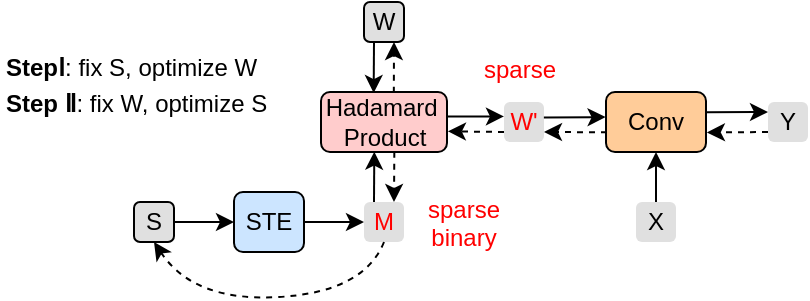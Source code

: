 <mxfile version="22.1.11" type="github">
  <diagram name="第 1 页" id="FdrmFEtH9qm_V42ZxL6O">
    <mxGraphModel dx="682" dy="424" grid="1" gridSize="10" guides="1" tooltips="1" connect="1" arrows="1" fold="1" page="1" pageScale="1" pageWidth="827" pageHeight="1169" math="0" shadow="0">
      <root>
        <mxCell id="0" />
        <mxCell id="1" parent="0" />
        <mxCell id="S3QeHbJbjC5ekCXG173Q-1" value="Conv" style="rounded=1;whiteSpace=wrap;html=1;fillColor=#ffcc99;strokeColor=#000000;" vertex="1" parent="1">
          <mxGeometry x="416" y="285" width="50" height="30" as="geometry" />
        </mxCell>
        <mxCell id="S3QeHbJbjC5ekCXG173Q-7" value="W" style="rounded=1;whiteSpace=wrap;html=1;fillColor=#E0E0E0;strokeColor=#000000;" vertex="1" parent="1">
          <mxGeometry x="295" y="240" width="20" height="20" as="geometry" />
        </mxCell>
        <mxCell id="S3QeHbJbjC5ekCXG173Q-8" value="M" style="rounded=1;whiteSpace=wrap;html=1;fillColor=#E0E0E0;gradientColor=none;strokeColor=none;gradientDirection=radial;fontColor=#FF0000;" vertex="1" parent="1">
          <mxGeometry x="295" y="340" width="20" height="20" as="geometry" />
        </mxCell>
        <mxCell id="S3QeHbJbjC5ekCXG173Q-9" value="W&#39;" style="rounded=1;whiteSpace=wrap;html=1;fillColor=#E0E0E0;strokeColor=none;fontColor=#FF0000;" vertex="1" parent="1">
          <mxGeometry x="365" y="290" width="20" height="20" as="geometry" />
        </mxCell>
        <mxCell id="S3QeHbJbjC5ekCXG173Q-16" value="" style="curved=1;endArrow=classic;html=1;rounded=0;dashed=1;exitX=0.5;exitY=1;exitDx=0;exitDy=0;entryX=0.5;entryY=1;entryDx=0;entryDy=0;" edge="1" parent="1" source="S3QeHbJbjC5ekCXG173Q-8" target="S3QeHbJbjC5ekCXG173Q-30">
          <mxGeometry width="50" height="50" relative="1" as="geometry">
            <mxPoint x="302.5" y="370" as="sourcePoint" />
            <mxPoint x="192.5" y="370" as="targetPoint" />
            <Array as="points">
              <mxPoint x="295" y="385" />
              <mxPoint x="210" y="390" />
            </Array>
          </mxGeometry>
        </mxCell>
        <mxCell id="S3QeHbJbjC5ekCXG173Q-17" value="Y" style="rounded=1;whiteSpace=wrap;html=1;fillColor=#E0E0E0;strokeColor=none;" vertex="1" parent="1">
          <mxGeometry x="497" y="290" width="20" height="20" as="geometry" />
        </mxCell>
        <mxCell id="S3QeHbJbjC5ekCXG173Q-19" value="" style="endArrow=classic;html=1;rounded=0;dashed=1;exitX=0;exitY=0.75;exitDx=0;exitDy=0;entryX=1.009;entryY=0.674;entryDx=0;entryDy=0;entryPerimeter=0;" edge="1" parent="1" source="S3QeHbJbjC5ekCXG173Q-17" target="S3QeHbJbjC5ekCXG173Q-1">
          <mxGeometry width="50" height="50" relative="1" as="geometry">
            <mxPoint x="474" y="270" as="sourcePoint" />
            <mxPoint x="388" y="270" as="targetPoint" />
          </mxGeometry>
        </mxCell>
        <mxCell id="S3QeHbJbjC5ekCXG173Q-22" value="Hadamard&amp;nbsp; Product" style="rounded=1;whiteSpace=wrap;html=1;fillColor=#ffcccc;strokeColor=#000000;" vertex="1" parent="1">
          <mxGeometry x="273.5" y="285" width="63" height="30" as="geometry" />
        </mxCell>
        <mxCell id="S3QeHbJbjC5ekCXG173Q-28" style="edgeStyle=orthogonalEdgeStyle;rounded=0;orthogonalLoop=1;jettySize=auto;html=1;" edge="1" parent="1" source="S3QeHbJbjC5ekCXG173Q-27" target="S3QeHbJbjC5ekCXG173Q-1">
          <mxGeometry relative="1" as="geometry" />
        </mxCell>
        <mxCell id="S3QeHbJbjC5ekCXG173Q-27" value="X" style="rounded=1;whiteSpace=wrap;html=1;fillColor=#E0E0E0;strokeColor=none;" vertex="1" parent="1">
          <mxGeometry x="431" y="340" width="20" height="20" as="geometry" />
        </mxCell>
        <mxCell id="S3QeHbJbjC5ekCXG173Q-33" style="edgeStyle=orthogonalEdgeStyle;rounded=0;orthogonalLoop=1;jettySize=auto;html=1;entryX=0;entryY=0.5;entryDx=0;entryDy=0;" edge="1" parent="1" source="S3QeHbJbjC5ekCXG173Q-29" target="S3QeHbJbjC5ekCXG173Q-8">
          <mxGeometry relative="1" as="geometry" />
        </mxCell>
        <mxCell id="S3QeHbJbjC5ekCXG173Q-29" value="STE" style="rounded=1;whiteSpace=wrap;html=1;fillColor=#cce5ff;strokeColor=#000000;" vertex="1" parent="1">
          <mxGeometry x="230" y="335" width="35" height="30" as="geometry" />
        </mxCell>
        <mxCell id="S3QeHbJbjC5ekCXG173Q-34" style="edgeStyle=orthogonalEdgeStyle;rounded=0;orthogonalLoop=1;jettySize=auto;html=1;entryX=0;entryY=0.5;entryDx=0;entryDy=0;" edge="1" parent="1" source="S3QeHbJbjC5ekCXG173Q-30" target="S3QeHbJbjC5ekCXG173Q-29">
          <mxGeometry relative="1" as="geometry" />
        </mxCell>
        <mxCell id="S3QeHbJbjC5ekCXG173Q-30" value="S" style="rounded=1;whiteSpace=wrap;html=1;fillColor=#E0E0E0;strokeColor=#000000;" vertex="1" parent="1">
          <mxGeometry x="180" y="340" width="20" height="20" as="geometry" />
        </mxCell>
        <mxCell id="S3QeHbJbjC5ekCXG173Q-35" value="" style="endArrow=classic;html=1;rounded=0;exitX=0.25;exitY=1;exitDx=0;exitDy=0;entryX=0.418;entryY=0.017;entryDx=0;entryDy=0;entryPerimeter=0;" edge="1" parent="1" source="S3QeHbJbjC5ekCXG173Q-7" target="S3QeHbJbjC5ekCXG173Q-22">
          <mxGeometry width="50" height="50" relative="1" as="geometry">
            <mxPoint x="240" y="320" as="sourcePoint" />
            <mxPoint x="290" y="270" as="targetPoint" />
          </mxGeometry>
        </mxCell>
        <mxCell id="S3QeHbJbjC5ekCXG173Q-37" value="" style="endArrow=classic;html=1;rounded=0;dashed=1;exitX=0.578;exitY=0.011;exitDx=0;exitDy=0;exitPerimeter=0;entryX=0.75;entryY=1;entryDx=0;entryDy=0;" edge="1" parent="1" source="S3QeHbJbjC5ekCXG173Q-22" target="S3QeHbJbjC5ekCXG173Q-7">
          <mxGeometry width="50" height="50" relative="1" as="geometry">
            <mxPoint x="300" y="310" as="sourcePoint" />
            <mxPoint x="330" y="270" as="targetPoint" />
          </mxGeometry>
        </mxCell>
        <mxCell id="S3QeHbJbjC5ekCXG173Q-38" value="" style="endArrow=classic;html=1;rounded=0;exitX=1.003;exitY=0.337;exitDx=0;exitDy=0;exitPerimeter=0;entryX=0;entryY=0.25;entryDx=0;entryDy=0;" edge="1" parent="1" source="S3QeHbJbjC5ekCXG173Q-1" target="S3QeHbJbjC5ekCXG173Q-17">
          <mxGeometry width="50" height="50" relative="1" as="geometry">
            <mxPoint x="446" y="330" as="sourcePoint" />
            <mxPoint x="496" y="280" as="targetPoint" />
          </mxGeometry>
        </mxCell>
        <mxCell id="S3QeHbJbjC5ekCXG173Q-39" value="" style="endArrow=classic;html=1;rounded=0;dashed=1;exitX=0.01;exitY=0.671;exitDx=0;exitDy=0;entryX=1;entryY=0.75;entryDx=0;entryDy=0;exitPerimeter=0;" edge="1" parent="1" source="S3QeHbJbjC5ekCXG173Q-1" target="S3QeHbJbjC5ekCXG173Q-9">
          <mxGeometry width="50" height="50" relative="1" as="geometry">
            <mxPoint x="504" y="315" as="sourcePoint" />
            <mxPoint x="473" y="315" as="targetPoint" />
          </mxGeometry>
        </mxCell>
        <mxCell id="S3QeHbJbjC5ekCXG173Q-40" value="" style="endArrow=classic;html=1;rounded=0;exitX=0.997;exitY=0.389;exitDx=0;exitDy=0;exitPerimeter=0;entryX=-0.004;entryY=0.418;entryDx=0;entryDy=0;entryPerimeter=0;" edge="1" parent="1" source="S3QeHbJbjC5ekCXG173Q-9" target="S3QeHbJbjC5ekCXG173Q-1">
          <mxGeometry width="50" height="50" relative="1" as="geometry">
            <mxPoint x="386" y="299.83" as="sourcePoint" />
            <mxPoint x="417" y="299.83" as="targetPoint" />
          </mxGeometry>
        </mxCell>
        <mxCell id="S3QeHbJbjC5ekCXG173Q-41" value="" style="endArrow=classic;html=1;rounded=0;dashed=1;exitX=0;exitY=0.75;exitDx=0;exitDy=0;entryX=1.007;entryY=0.656;entryDx=0;entryDy=0;entryPerimeter=0;" edge="1" parent="1" source="S3QeHbJbjC5ekCXG173Q-9" target="S3QeHbJbjC5ekCXG173Q-22">
          <mxGeometry width="50" height="50" relative="1" as="geometry">
            <mxPoint x="420" y="315" as="sourcePoint" />
            <mxPoint x="390" y="315" as="targetPoint" />
          </mxGeometry>
        </mxCell>
        <mxCell id="S3QeHbJbjC5ekCXG173Q-42" value="" style="endArrow=classic;html=1;rounded=0;exitX=1.001;exitY=0.407;exitDx=0;exitDy=0;exitPerimeter=0;entryX=-0.001;entryY=0.361;entryDx=0;entryDy=0;entryPerimeter=0;" edge="1" parent="1" source="S3QeHbJbjC5ekCXG173Q-22" target="S3QeHbJbjC5ekCXG173Q-9">
          <mxGeometry width="50" height="50" relative="1" as="geometry">
            <mxPoint x="390" y="308" as="sourcePoint" />
            <mxPoint x="420" y="308" as="targetPoint" />
          </mxGeometry>
        </mxCell>
        <mxCell id="S3QeHbJbjC5ekCXG173Q-43" value="" style="endArrow=classic;html=1;rounded=0;dashed=1;entryX=0.75;entryY=0;entryDx=0;entryDy=0;exitX=0.582;exitY=0.994;exitDx=0;exitDy=0;exitPerimeter=0;" edge="1" parent="1" source="S3QeHbJbjC5ekCXG173Q-22" target="S3QeHbJbjC5ekCXG173Q-8">
          <mxGeometry width="50" height="50" relative="1" as="geometry">
            <mxPoint x="310" y="320" as="sourcePoint" />
            <mxPoint x="347" y="315" as="targetPoint" />
          </mxGeometry>
        </mxCell>
        <mxCell id="S3QeHbJbjC5ekCXG173Q-44" value="" style="endArrow=classic;html=1;rounded=0;entryX=0.423;entryY=0.994;entryDx=0;entryDy=0;entryPerimeter=0;exitX=0.25;exitY=0;exitDx=0;exitDy=0;" edge="1" parent="1" source="S3QeHbJbjC5ekCXG173Q-8" target="S3QeHbJbjC5ekCXG173Q-22">
          <mxGeometry width="50" height="50" relative="1" as="geometry">
            <mxPoint x="340" y="340" as="sourcePoint" />
            <mxPoint x="372" y="307" as="targetPoint" />
          </mxGeometry>
        </mxCell>
        <mxCell id="S3QeHbJbjC5ekCXG173Q-53" value="&lt;p style=&quot;line-height: 150%;&quot;&gt;&lt;b&gt;StepⅠ&lt;/b&gt;: fix S, optimize W&lt;br&gt;&lt;b style=&quot;border-color: var(--border-color);&quot;&gt;Step Ⅱ&lt;/b&gt;: fix W, optimize S&lt;/p&gt;" style="text;whiteSpace=wrap;html=1;" vertex="1" parent="1">
          <mxGeometry x="113.5" y="245" width="160" height="60" as="geometry" />
        </mxCell>
        <mxCell id="S3QeHbJbjC5ekCXG173Q-56" value="&lt;font style=&quot;&quot; color=&quot;#ff0000&quot;&gt;sparse&lt;br&gt;binary&lt;/font&gt;" style="text;whiteSpace=wrap;html=1;align=center;" vertex="1" parent="1">
          <mxGeometry x="320" y="330" width="50" height="30" as="geometry" />
        </mxCell>
        <mxCell id="S3QeHbJbjC5ekCXG173Q-58" value="&lt;font style=&quot;&quot; color=&quot;#ff0000&quot;&gt;sparse&lt;/font&gt;" style="text;whiteSpace=wrap;html=1;" vertex="1" parent="1">
          <mxGeometry x="352.5" y="260" width="45" height="30" as="geometry" />
        </mxCell>
      </root>
    </mxGraphModel>
  </diagram>
</mxfile>
